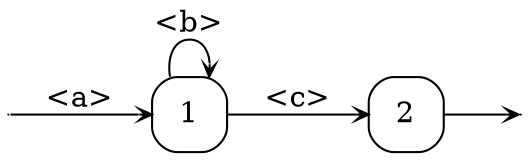 digraph
{
  vcsn_context = "lao_ratexpset<lal_char(abc)_b>"
  rankdir = LR
  edge [arrowhead = vee, arrowsize = .6]
  {
    node [shape = point, width = 0]
    I1
    F2
  }
  {
    node [shape = circle, style = rounded, width = 0.5]
    1 [label = "1", shape = box]
    2 [label = "2", shape = box]
  }
  I1 -> 1 [label = "<a>"]
  1 -> 1 [label = "<b>"]
  1 -> 2 [label = "<c>"]
  2 -> F2
}
